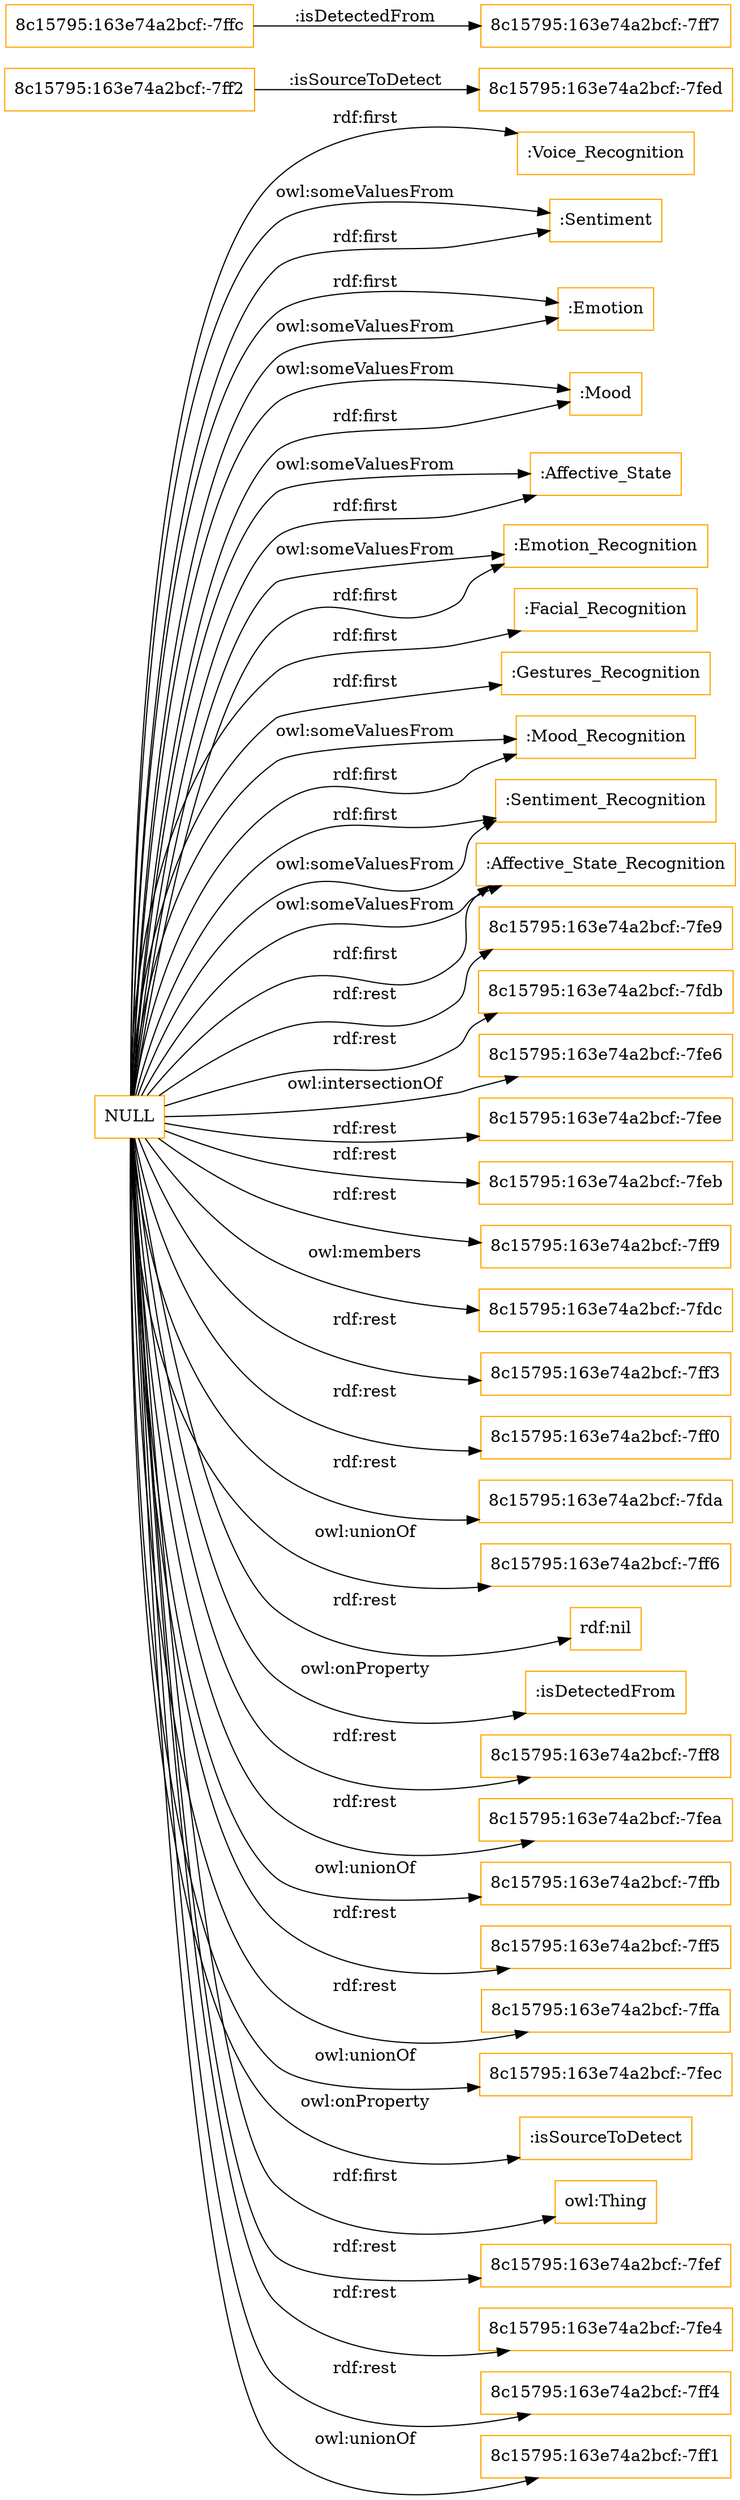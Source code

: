 digraph ar2dtool_diagram { 
rankdir=LR;
size="1501"
node [shape = rectangle, color="orange"]; ":Voice_Recognition" ":Sentiment" "8c15795:163e74a2bcf:-7ff2" ":Emotion" ":Mood" ":Affective_State" "8c15795:163e74a2bcf:-7fed" ":Emotion_Recognition" ":Facial_Recognition" ":Gestures_Recognition" ":Mood_Recognition" ":Sentiment_Recognition" "8c15795:163e74a2bcf:-7ff7" ":Affective_State_Recognition" "8c15795:163e74a2bcf:-7ffc" ; /*classes style*/
	"NULL" -> ":Sentiment_Recognition" [ label = "rdf:first" ];
	"NULL" -> "8c15795:163e74a2bcf:-7fe9" [ label = "rdf:rest" ];
	"NULL" -> "8c15795:163e74a2bcf:-7fdb" [ label = "rdf:rest" ];
	"NULL" -> "8c15795:163e74a2bcf:-7fe6" [ label = "owl:intersectionOf" ];
	"NULL" -> "8c15795:163e74a2bcf:-7fee" [ label = "rdf:rest" ];
	"NULL" -> "8c15795:163e74a2bcf:-7feb" [ label = "rdf:rest" ];
	"NULL" -> "8c15795:163e74a2bcf:-7ff9" [ label = "rdf:rest" ];
	"NULL" -> ":Voice_Recognition" [ label = "rdf:first" ];
	"NULL" -> ":Mood_Recognition" [ label = "owl:someValuesFrom" ];
	"NULL" -> "8c15795:163e74a2bcf:-7fdc" [ label = "owl:members" ];
	"NULL" -> ":Emotion_Recognition" [ label = "owl:someValuesFrom" ];
	"NULL" -> "8c15795:163e74a2bcf:-7ff3" [ label = "rdf:rest" ];
	"NULL" -> "8c15795:163e74a2bcf:-7ff0" [ label = "rdf:rest" ];
	"NULL" -> ":Emotion_Recognition" [ label = "rdf:first" ];
	"NULL" -> "8c15795:163e74a2bcf:-7fda" [ label = "rdf:rest" ];
	"NULL" -> ":Facial_Recognition" [ label = "rdf:first" ];
	"NULL" -> "8c15795:163e74a2bcf:-7ff6" [ label = "owl:unionOf" ];
	"NULL" -> "rdf:nil" [ label = "rdf:rest" ];
	"NULL" -> ":isDetectedFrom" [ label = "owl:onProperty" ];
	"NULL" -> "8c15795:163e74a2bcf:-7ff8" [ label = "rdf:rest" ];
	"NULL" -> "8c15795:163e74a2bcf:-7fea" [ label = "rdf:rest" ];
	"NULL" -> "8c15795:163e74a2bcf:-7ffb" [ label = "owl:unionOf" ];
	"NULL" -> ":Mood" [ label = "owl:someValuesFrom" ];
	"NULL" -> "8c15795:163e74a2bcf:-7ff5" [ label = "rdf:rest" ];
	"NULL" -> ":Emotion" [ label = "rdf:first" ];
	"NULL" -> ":Sentiment" [ label = "owl:someValuesFrom" ];
	"NULL" -> "8c15795:163e74a2bcf:-7ffa" [ label = "rdf:rest" ];
	"NULL" -> "8c15795:163e74a2bcf:-7fec" [ label = "owl:unionOf" ];
	"NULL" -> ":isSourceToDetect" [ label = "owl:onProperty" ];
	"NULL" -> "owl:Thing" [ label = "rdf:first" ];
	"NULL" -> ":Emotion" [ label = "owl:someValuesFrom" ];
	"NULL" -> ":Affective_State_Recognition" [ label = "owl:someValuesFrom" ];
	"NULL" -> ":Affective_State" [ label = "owl:someValuesFrom" ];
	"NULL" -> ":Mood_Recognition" [ label = "rdf:first" ];
	"NULL" -> "8c15795:163e74a2bcf:-7fef" [ label = "rdf:rest" ];
	"NULL" -> ":Gestures_Recognition" [ label = "rdf:first" ];
	"NULL" -> ":Sentiment_Recognition" [ label = "owl:someValuesFrom" ];
	"NULL" -> "8c15795:163e74a2bcf:-7fe4" [ label = "rdf:rest" ];
	"NULL" -> ":Mood" [ label = "rdf:first" ];
	"NULL" -> ":Affective_State_Recognition" [ label = "rdf:first" ];
	"NULL" -> ":Affective_State" [ label = "rdf:first" ];
	"NULL" -> "8c15795:163e74a2bcf:-7ff4" [ label = "rdf:rest" ];
	"NULL" -> ":Sentiment" [ label = "rdf:first" ];
	"NULL" -> "8c15795:163e74a2bcf:-7ff1" [ label = "owl:unionOf" ];
	"8c15795:163e74a2bcf:-7ffc" -> "8c15795:163e74a2bcf:-7ff7" [ label = ":isDetectedFrom" ];
	"8c15795:163e74a2bcf:-7ff2" -> "8c15795:163e74a2bcf:-7fed" [ label = ":isSourceToDetect" ];

}

